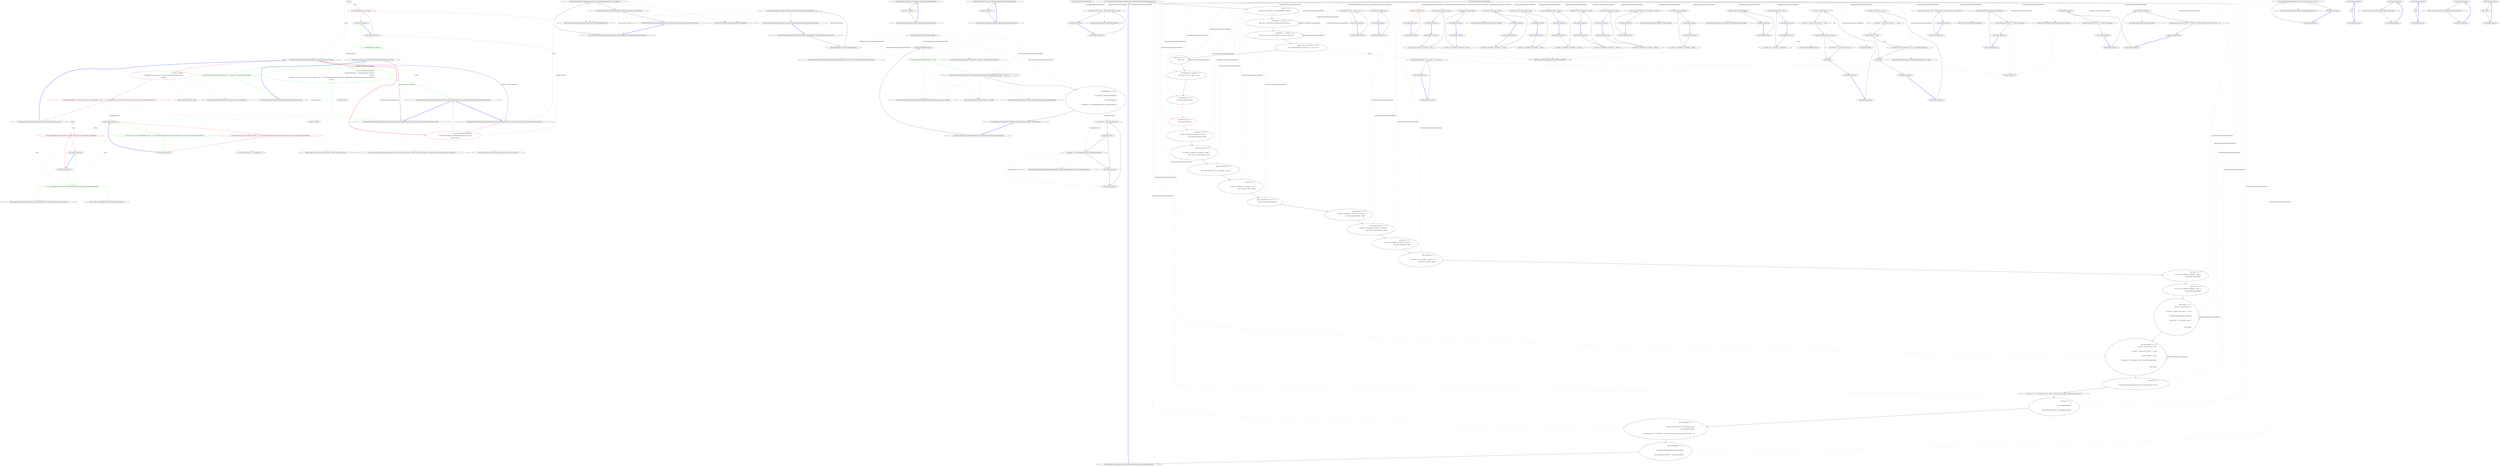 digraph  {
n25 [label=string, span=""];
n26 [label=string, span=""];
n0 [cluster="Nancy.ViewEngines.DefaultFileSystemReader.GetViewsWithSupportedExtensions(string, System.Collections.Generic.IEnumerable<string>)", label="Entry Nancy.ViewEngines.DefaultFileSystemReader.GetViewsWithSupportedExtensions(string, System.Collections.Generic.IEnumerable<string>)", span="18-18"];
n1 [cluster="Nancy.ViewEngines.DefaultFileSystemReader.GetViewsWithSupportedExtensions(string, System.Collections.Generic.IEnumerable<string>)", color=red, community=0, label="14: return supportedViewExtensions\r\n                .SelectMany(extension => GetFileInformation(path, extension))\r\n                .Distinct().ToList();", span="20-22"];
n7 [cluster="lambda expression", color=red, community=0, label="18: GetFileInformation(path, extension)", span="21-21"];
n2 [cluster="Nancy.ViewEngines.DefaultFileSystemReader.GetViewsWithSupportedExtensions(string, System.Collections.Generic.IEnumerable<string>)", label="Exit Nancy.ViewEngines.DefaultFileSystemReader.GetViewsWithSupportedExtensions(string, System.Collections.Generic.IEnumerable<string>)", span="18-18"];
n3 [cluster="System.Collections.Generic.IEnumerable<TSource>.SelectMany<TSource, TResult>(System.Func<TSource, System.Collections.Generic.IEnumerable<TResult>>)", label="Entry System.Collections.Generic.IEnumerable<TSource>.SelectMany<TSource, TResult>(System.Func<TSource, System.Collections.Generic.IEnumerable<TResult>>)", span="0-0"];
n4 [cluster="System.Collections.Generic.IEnumerable<TSource>.Distinct<TSource>()", label="Entry System.Collections.Generic.IEnumerable<TSource>.Distinct<TSource>()", span="0-0"];
n5 [cluster="System.Collections.Generic.IEnumerable<TSource>.ToList<TSource>()", label="Entry System.Collections.Generic.IEnumerable<TSource>.ToList<TSource>()", span="0-0"];
n6 [cluster="lambda expression", label="Entry lambda expression", span="21-21"];
n8 [cluster="lambda expression", label="Exit lambda expression", span="21-21"];
n9 [cluster="Nancy.ViewEngines.DefaultFileSystemReader.GetFileInformation(string, string)", label="Entry Nancy.ViewEngines.DefaultFileSystemReader.GetFileInformation(string, string)", span="25-25"];
n10 [cluster="Nancy.ViewEngines.DefaultFileSystemReader.GetFileInformation(string, string)", color=red, community=0, label="21: var files = Directory\r\n                .GetFiles(path, string.Concat(''*.'', extension), SearchOption.AllDirectories)\r\n                .Distinct()", span="27-29"];
n11 [cluster="Nancy.ViewEngines.DefaultFileSystemReader.GetFileInformation(string, string)", color=red, community=0, label="9: return files.Select(file => new Tuple<string, Func<StreamReader>>(file, () => new StreamReader(new FileStream(file, FileMode.Open, FileAccess.Read, FileShare.ReadWrite))));", span="31-31"];
n13 [cluster="string.Concat(string, string)", label="Entry string.Concat(string, string)", span="0-0"];
n14 [cluster="System.IO.Directory.GetFiles(string, string, System.IO.SearchOption)", label="Entry System.IO.Directory.GetFiles(string, string, System.IO.SearchOption)", span="0-0"];
n12 [cluster="Nancy.ViewEngines.DefaultFileSystemReader.GetFileInformation(string, string)", label="Exit Nancy.ViewEngines.DefaultFileSystemReader.GetFileInformation(string, string)", span="25-25"];
n15 [cluster="Unk.Select", label="Entry Unk.Select", span=""];
n16 [cluster="lambda expression", label="Entry lambda expression", span="31-31"];
n17 [cluster="lambda expression", color=red, community=0, label="1: new Tuple<string, Func<StreamReader>>(file, () => new StreamReader(new FileStream(file, FileMode.Open, FileAccess.Read, FileShare.ReadWrite)))", span="31-31"];
n21 [cluster="lambda expression", color=red, community=0, label="13: new StreamReader(new FileStream(file, FileMode.Open, FileAccess.Read, FileShare.ReadWrite))", span="31-31"];
n18 [cluster="lambda expression", label="Exit lambda expression", span="31-31"];
n19 [cluster="System.Tuple<T1, T2>.Tuple(T1, T2)", label="Entry System.Tuple<T1, T2>.Tuple(T1, T2)", span="0-0"];
n20 [cluster="lambda expression", label="Entry lambda expression", span="31-31"];
n22 [cluster="lambda expression", label="Exit lambda expression", span="31-31"];
n23 [cluster="System.IO.StreamReader.StreamReader(System.IO.Stream)", label="Entry System.IO.StreamReader.StreamReader(System.IO.Stream)", span="0-0"];
n24 [cluster="System.IO.FileStream.FileStream(string, System.IO.FileMode, System.IO.FileAccess, System.IO.FileShare)", label="Entry System.IO.FileStream.FileStream(string, System.IO.FileMode, System.IO.FileAccess, System.IO.FileShare)", span="0-0"];
d1 [cluster="Nancy.ViewEngines.DefaultFileSystemReader.GetViewsWithSupportedExtensions(string, System.Collections.Generic.IEnumerable<string>)", color=green, community=0, label="11: return supportedViewExtensions\r\n                .SelectMany(extension => GetFilenames(path, extension))\r\n                .Distinct()\r\n                .Select(file => new Tuple<string, Func<StreamReader>>(file, () => new StreamReader(new FileStream(file, FileMode.Open, FileAccess.Read, FileShare.ReadWrite))))\r\n                .ToList();", span="20-24"];
d0 [cluster="Nancy.ViewEngines.DefaultFileSystemReader.GetViewsWithSupportedExtensions(string, System.Collections.Generic.IEnumerable<string>)", label="Entry Nancy.ViewEngines.DefaultFileSystemReader.GetViewsWithSupportedExtensions(string, System.Collections.Generic.IEnumerable<string>)", span="18-18"];
d10 [cluster="Nancy.ViewEngines.DefaultFileSystemReader.GetFilenames(string, string)", label="Entry Nancy.ViewEngines.DefaultFileSystemReader.GetFilenames(string, string)", span="27-27"];
d6 [cluster="Unk.ToList", label="Entry Unk.ToList", span=""];
d8 [cluster="lambda expression", color=green, community=0, label="15: GetFilenames(path, extension)", span="21-21"];
d12 [cluster="lambda expression", color=green, community=0, label="1: new Tuple<string, Func<StreamReader>>(file, () => new StreamReader(new FileStream(file, FileMode.Open, FileAccess.Read, FileShare.ReadWrite)))", span="23-23"];
d16 [cluster="lambda expression", color=green, community=0, label="13: new StreamReader(new FileStream(file, FileMode.Open, FileAccess.Read, FileShare.ReadWrite))", span="23-23"];
d20 [cluster="Nancy.ViewEngines.DefaultFileSystemReader.GetFilenames(string, string)", color=green, community=0, label="15: return Directory.GetFiles(path, string.Concat(''*.'', extension), SearchOption.AllDirectories);", span="29-29"];
d21 [cluster="Nancy.ViewEngines.DefaultFileSystemReader.GetFilenames(string, string)", label="Exit Nancy.ViewEngines.DefaultFileSystemReader.GetFilenames(string, string)", span="27-27"];
m0_4 [cluster="TinyIoC.TinyIoCContainer.Register<RegisterType, RegisterImplementation>()", file="DemoBootstrapper.cs", label="Entry TinyIoC.TinyIoCContainer.Register<RegisterType, RegisterImplementation>()", span="1018-1018"];
m0_0 [cluster="Nancy.Demo.Hosting.Aspnet.DemoBootstrapper.ConfigureApplicationContainer(TinyIoC.TinyIoCContainer)", file="DemoBootstrapper.cs", label="Entry Nancy.Demo.Hosting.Aspnet.DemoBootstrapper.ConfigureApplicationContainer(TinyIoC.TinyIoCContainer)", span="11-11"];
m0_1 [cluster="Nancy.Demo.Hosting.Aspnet.DemoBootstrapper.ConfigureApplicationContainer(TinyIoC.TinyIoCContainer)", file="DemoBootstrapper.cs", label="existingContainer.Register<IApplicationDependency, ApplicationDependencyClass>().AsSingleton()", span="15-15"];
m0_2 [cluster="Nancy.Demo.Hosting.Aspnet.DemoBootstrapper.ConfigureApplicationContainer(TinyIoC.TinyIoCContainer)", file="DemoBootstrapper.cs", label="existingContainer.Register<IRazorConfiguration, MyRazorConfiguration>().AsSingleton()", span="16-16"];
m0_3 [cluster="Nancy.Demo.Hosting.Aspnet.DemoBootstrapper.ConfigureApplicationContainer(TinyIoC.TinyIoCContainer)", file="DemoBootstrapper.cs", label="Exit Nancy.Demo.Hosting.Aspnet.DemoBootstrapper.ConfigureApplicationContainer(TinyIoC.TinyIoCContainer)", span="11-11"];
m0_19 [cluster="System.Collections.Generic.ICollection<T>.Add(T)", file="DemoBootstrapper.cs", label="Entry System.Collections.Generic.ICollection<T>.Add(T)", span="0-0"];
m0_5 [cluster="TinyIoC.TinyIoCContainer.RegisterOptions.AsSingleton()", file="DemoBootstrapper.cs", label="Entry TinyIoC.TinyIoCContainer.RegisterOptions.AsSingleton()", span="592-592"];
m0_17 [cluster="Nancy.Bootstrapper.NancyBootstrapperBase<TContainer>.InitialiseInternal(TContainer)", file="DemoBootstrapper.cs", label="Entry Nancy.Bootstrapper.NancyBootstrapperBase<TContainer>.InitialiseInternal(TContainer)", span="387-387"];
m0_11 [cluster="Nancy.Demo.Hosting.Aspnet.DemoBootstrapper.InitialiseInternal(TinyIoC.TinyIoCContainer)", file="DemoBootstrapper.cs", label="Entry Nancy.Demo.Hosting.Aspnet.DemoBootstrapper.InitialiseInternal(TinyIoC.TinyIoCContainer)", span="26-26"];
m0_12 [cluster="Nancy.Demo.Hosting.Aspnet.DemoBootstrapper.InitialiseInternal(TinyIoC.TinyIoCContainer)", file="DemoBootstrapper.cs", label="base.InitialiseInternal(container)", span="28-28"];
m0_13 [cluster="Nancy.Demo.Hosting.Aspnet.DemoBootstrapper.InitialiseInternal(TinyIoC.TinyIoCContainer)", color=green, community=0, file="DemoBootstrapper.cs", label="20: StaticConfiguration.DisableErrorTraces = false", span="30-30"];
m0_14 [cluster="Nancy.Demo.Hosting.Aspnet.DemoBootstrapper.InitialiseInternal(TinyIoC.TinyIoCContainer)", file="DemoBootstrapper.cs", label="this.Conventions.StaticContentsConventions.Add(StaticContentConventionBuilder.AddDirectory(''moo'', ''Content''))", span="32-32"];
m0_15 [cluster="Nancy.Demo.Hosting.Aspnet.DemoBootstrapper.InitialiseInternal(TinyIoC.TinyIoCContainer)", file="DemoBootstrapper.cs", label="this.AfterRequest += (ctx) =>\r\n            {\r\n                var username = ctx.Request.Query.pirate;\r\n\r\n                if (username.HasValue)\r\n                {\r\n                    ctx.Response = new HereBeAResponseYouScurvyDog(ctx.Response);\r\n                }\r\n            }", span="34-42"];
m0_16 [cluster="Nancy.Demo.Hosting.Aspnet.DemoBootstrapper.InitialiseInternal(TinyIoC.TinyIoCContainer)", file="DemoBootstrapper.cs", label="Exit Nancy.Demo.Hosting.Aspnet.DemoBootstrapper.InitialiseInternal(TinyIoC.TinyIoCContainer)", span="26-26"];
m0_10 [cluster="Nancy.Bootstrapper.NancyBootstrapperWithRequestContainerBase<TContainer>.ConfigureRequestContainer(TContainer)", file="DemoBootstrapper.cs", label="Entry Nancy.Bootstrapper.NancyBootstrapperWithRequestContainerBase<TContainer>.ConfigureRequestContainer(TContainer)", span="91-91"];
m0_18 [cluster="Nancy.Conventions.StaticContentConventionBuilder.AddDirectory(string, string, params string[])", file="DemoBootstrapper.cs", label="Entry Nancy.Conventions.StaticContentConventionBuilder.AddDirectory(string, string, params string[])", span="28-28"];
m0_26 [cluster="Nancy.Demo.Hosting.Aspnet.HereBeAResponseYouScurvyDog.HereBeAResponseYouScurvyDog(Nancy.Response)", file="DemoBootstrapper.cs", label="Entry Nancy.Demo.Hosting.Aspnet.HereBeAResponseYouScurvyDog.HereBeAResponseYouScurvyDog(Nancy.Response)", span="12-12"];
m0_20 [cluster="Nancy.Session.CookieBasedSessions.Enable(Nancy.Bootstrapper.IApplicationPipelines)", file="DemoBootstrapper.cs", label="Entry Nancy.Session.CookieBasedSessions.Enable(Nancy.Bootstrapper.IApplicationPipelines)", span="79-79"];
m0_27 [cluster="Nancy.Demo.Hosting.Aspnet.MyRazorConfiguration.GetAssemblyNames()", file="DemoBootstrapper.cs", label="Entry Nancy.Demo.Hosting.Aspnet.MyRazorConfiguration.GetAssemblyNames()", span="56-56"];
m0_28 [cluster="Nancy.Demo.Hosting.Aspnet.MyRazorConfiguration.GetAssemblyNames()", file="DemoBootstrapper.cs", label="return new string[] { };", span="58-58"];
m0_29 [cluster="Nancy.Demo.Hosting.Aspnet.MyRazorConfiguration.GetAssemblyNames()", file="DemoBootstrapper.cs", label="Exit Nancy.Demo.Hosting.Aspnet.MyRazorConfiguration.GetAssemblyNames()", span="56-56"];
m0_6 [cluster="Nancy.Demo.Hosting.Aspnet.DemoBootstrapper.ConfigureRequestContainer(TinyIoC.TinyIoCContainer)", file="DemoBootstrapper.cs", label="Entry Nancy.Demo.Hosting.Aspnet.DemoBootstrapper.ConfigureRequestContainer(TinyIoC.TinyIoCContainer)", span="19-19"];
m0_7 [cluster="Nancy.Demo.Hosting.Aspnet.DemoBootstrapper.ConfigureRequestContainer(TinyIoC.TinyIoCContainer)", file="DemoBootstrapper.cs", label="base.ConfigureRequestContainer(existingContainer)", span="21-21"];
m0_8 [cluster="Nancy.Demo.Hosting.Aspnet.DemoBootstrapper.ConfigureRequestContainer(TinyIoC.TinyIoCContainer)", file="DemoBootstrapper.cs", label="existingContainer.Register<IRequestDependency, RequestDependencyClass>().AsSingleton()", span="23-23"];
m0_9 [cluster="Nancy.Demo.Hosting.Aspnet.DemoBootstrapper.ConfigureRequestContainer(TinyIoC.TinyIoCContainer)", file="DemoBootstrapper.cs", label="Exit Nancy.Demo.Hosting.Aspnet.DemoBootstrapper.ConfigureRequestContainer(TinyIoC.TinyIoCContainer)", span="19-19"];
m0_21 [cluster="lambda expression", file="DemoBootstrapper.cs", label="Entry lambda expression", span="34-42"];
m0_22 [cluster="lambda expression", file="DemoBootstrapper.cs", label="var username = ctx.Request.Query.pirate", span="36-36"];
m0_24 [cluster="lambda expression", file="DemoBootstrapper.cs", label="ctx.Response = new HereBeAResponseYouScurvyDog(ctx.Response)", span="40-40"];
m0_23 [cluster="lambda expression", file="DemoBootstrapper.cs", label="username.HasValue", span="38-38"];
m0_25 [cluster="lambda expression", file="DemoBootstrapper.cs", label="Exit lambda expression", span="34-42"];
m0_30 [cluster="Nancy.Demo.Hosting.Aspnet.MyRazorConfiguration.GetDefaultNamespaces()", file="DemoBootstrapper.cs", label="Entry Nancy.Demo.Hosting.Aspnet.MyRazorConfiguration.GetDefaultNamespaces()", span="61-61"];
m0_31 [cluster="Nancy.Demo.Hosting.Aspnet.MyRazorConfiguration.GetDefaultNamespaces()", file="DemoBootstrapper.cs", label="return new string[] { };", span="63-63"];
m0_32 [cluster="Nancy.Demo.Hosting.Aspnet.MyRazorConfiguration.GetDefaultNamespaces()", file="DemoBootstrapper.cs", label="Exit Nancy.Demo.Hosting.Aspnet.MyRazorConfiguration.GetDefaultNamespaces()", span="61-61"];
m0_33 [file="DemoBootstrapper.cs", label="Nancy.Demo.Hosting.Aspnet.DemoBootstrapper", span=""];
m1_31 [cluster="Nancy.Routing.IRouteCacheProvider.GetCache()", file="MainModule.cs", label="Entry Nancy.Routing.IRouteCacheProvider.GetCache()", span="11-11"];
m1_64 [cluster="Nancy.Demo.Hosting.Aspnet.Models.RatPack.RatPack()", file="MainModule.cs", label="Entry Nancy.Demo.Hosting.Aspnet.Models.RatPack.RatPack()", span="2-2"];
m1_105 [cluster="Nancy.IResponseFormatter.AsXml<TModel>(TModel)", file="MainModule.cs", label="Entry Nancy.IResponseFormatter.AsXml<TModel>(TModel)", span="41-41"];
m1_79 [cluster="Nancy.Demo.Hosting.Aspnet.Models.SomeViewModel.SomeViewModel()", file="MainModule.cs", label="Entry Nancy.Demo.Hosting.Aspnet.Models.SomeViewModel.SomeViewModel()", span="2-2"];
m1_114 [cluster="string.IsNullOrEmpty(string)", file="MainModule.cs", label="Entry string.IsNullOrEmpty(string)", span="0-0"];
m1_47 [cluster="Unk.Format", file="MainModule.cs", label="Entry Unk.Format", span=""];
m1_126 [cluster="System.NotSupportedException.NotSupportedException(string)", file="MainModule.cs", label="Entry System.NotSupportedException.NotSupportedException(string)", span="0-0"];
m1_122 [cluster="Nancy.Demo.Hosting.Aspnet.Models.Payload.Payload(int, bool, string)", file="MainModule.cs", label="Entry Nancy.Demo.Hosting.Aspnet.Models.Payload.Payload(int, bool, string)", span="16-16"];
m1_144 [cluster="System.TimeSpan.FromSeconds(double)", file="MainModule.cs", label="Entry System.TimeSpan.FromSeconds(double)", span="0-0"];
m1_134 [cluster="Nancy.NancyModule.ValidateCsrfToken(System.TimeSpan?)", file="MainModule.cs", label="Entry Nancy.NancyModule.ValidateCsrfToken(System.TimeSpan?)", span="39-39"];
m1_0 [cluster="Nancy.Demo.Hosting.Aspnet.MainModule.MainModule(Nancy.Routing.IRouteCacheProvider)", file="MainModule.cs", label="Entry Nancy.Demo.Hosting.Aspnet.MainModule.MainModule(Nancy.Routing.IRouteCacheProvider)", span="9-9"];
m1_1 [cluster="Nancy.Demo.Hosting.Aspnet.MainModule.MainModule(Nancy.Routing.IRouteCacheProvider)", file="MainModule.cs", label="Get[''/''] = x =>{\r\n                return View[''routes.cshtml'', routeCacheProvider.GetCache()];\r\n            }", span="11-13"];
m1_2 [cluster="Nancy.Demo.Hosting.Aspnet.MainModule.MainModule(Nancy.Routing.IRouteCacheProvider)", file="MainModule.cs", label="Get[''/filtered'', r => true] = x => {\r\n                return ''This is a route with a filter that always returns true.'';\r\n            }", span="15-17"];
m1_3 [cluster="Nancy.Demo.Hosting.Aspnet.MainModule.MainModule(Nancy.Routing.IRouteCacheProvider)", file="MainModule.cs", label="Get[''/filtered'', r => false] = x => {\r\n                return ''This is also a route, but filtered out so should never be hit.'';\r\n            }", span="19-21"];
m1_4 [cluster="Nancy.Demo.Hosting.Aspnet.MainModule.MainModule(Nancy.Routing.IRouteCacheProvider)", file="MainModule.cs", label="Get[@''/(?<foo>\d{2,4})/{bar}''] = x => {\r\n                return string.Format(''foo: {0}<br/>bar: {1}'', x.foo, x.bar);\r\n            }", span="23-25"];
m1_5 [cluster="Nancy.Demo.Hosting.Aspnet.MainModule.MainModule(Nancy.Routing.IRouteCacheProvider)", file="MainModule.cs", label="Get[''/test''] = x => {\r\n                return ''Test'';\r\n            }", span="27-29"];
m1_6 [cluster="Nancy.Demo.Hosting.Aspnet.MainModule.MainModule(Nancy.Routing.IRouteCacheProvider)", file="MainModule.cs", label="Get[''/dotliquid''] = parameters => {\r\n                return View[''dot'', new { name = ''dot'' }];\r\n            }", span="31-33"];
m1_7 [cluster="Nancy.Demo.Hosting.Aspnet.MainModule.MainModule(Nancy.Routing.IRouteCacheProvider)", file="MainModule.cs", label="Get[''/javascript''] = x => {\r\n                return View[''javascript.html''];\r\n            }", span="35-37"];
m1_8 [cluster="Nancy.Demo.Hosting.Aspnet.MainModule.MainModule(Nancy.Routing.IRouteCacheProvider)", color=red, community=0, file="MainModule.cs", label="20: Get[''/static''] = x => {\r\n                return View[''static.htm''];\r\n            }", span="39-41"];
m1_9 [cluster="Nancy.Demo.Hosting.Aspnet.MainModule.MainModule(Nancy.Routing.IRouteCacheProvider)", file="MainModule.cs", label="Get[''/razor''] = x => {\r\n                var model = new RatPack { FirstName = ''Frank'' };\r\n                return View[''razor.cshtml'', model];\r\n            }", span="43-46"];
m1_10 [cluster="Nancy.Demo.Hosting.Aspnet.MainModule.MainModule(Nancy.Routing.IRouteCacheProvider)", file="MainModule.cs", label="Get[''/razor-simple''] = x =>\r\n            {\r\n                var model = new RatPack { FirstName = ''Frank'' };\r\n                return View[''razor-simple.cshtml'', model];\r\n            }", span="48-52"];
m1_11 [cluster="Nancy.Demo.Hosting.Aspnet.MainModule.MainModule(Nancy.Routing.IRouteCacheProvider)", file="MainModule.cs", label="Get[''/razor-dynamic''] = x =>\r\n            {\r\n                return View[''razor.cshtml'', new { FirstName = ''Frank'' }];\r\n            }", span="54-57"];
m1_12 [cluster="Nancy.Demo.Hosting.Aspnet.MainModule.MainModule(Nancy.Routing.IRouteCacheProvider)", file="MainModule.cs", label="Get[''/ssve''] = x =>\r\n            {\r\n                var model = new RatPack { FirstName = ''You'' };\r\n                return View[''ssve.sshtml'', model];\r\n            }", span="59-63"];
m1_13 [cluster="Nancy.Demo.Hosting.Aspnet.MainModule.MainModule(Nancy.Routing.IRouteCacheProvider)", file="MainModule.cs", label="Get[''/viewmodelconvention''] = x => {\r\n                return View[new SomeViewModel()];\r\n            }", span="65-67"];
m1_14 [cluster="Nancy.Demo.Hosting.Aspnet.MainModule.MainModule(Nancy.Routing.IRouteCacheProvider)", file="MainModule.cs", label="Get[''/ndjango''] = x => {\r\n                var model = new RatPack { FirstName = ''Michael'' };\r\n                return View[''ndjango.django'', model];\r\n            }", span="69-72"];
m1_15 [cluster="Nancy.Demo.Hosting.Aspnet.MainModule.MainModule(Nancy.Routing.IRouteCacheProvider)", file="MainModule.cs", label="Get[''/ndjango-extends''] = x => {\r\n                var model = new RatPack { FirstName = ''Michael'' };\r\n                return View[''with-master.django'', model];\r\n            }", span="74-77"];
m1_16 [cluster="Nancy.Demo.Hosting.Aspnet.MainModule.MainModule(Nancy.Routing.IRouteCacheProvider)", file="MainModule.cs", label="Get[''/spark''] = x => {\r\n                var model = new RatPack { FirstName = ''Bright'' };\r\n                return View[''spark.spark'', model];\r\n            }", span="79-82"];
m1_17 [cluster="Nancy.Demo.Hosting.Aspnet.MainModule.MainModule(Nancy.Routing.IRouteCacheProvider)", file="MainModule.cs", label="Get[''/spark-anon''] = x =>\r\n            {\r\n                var model = new { FirstName = ''Anonymous'' };\r\n                return View[''anon.spark'', model];\r\n            }", span="84-88"];
m1_18 [cluster="Nancy.Demo.Hosting.Aspnet.MainModule.MainModule(Nancy.Routing.IRouteCacheProvider)", file="MainModule.cs", label="Get[''/json''] = x => {\r\n                var model = new RatPack { FirstName = ''Andy'' };\r\n                return Response.AsJson(model);\r\n            }", span="90-93"];
m1_19 [cluster="Nancy.Demo.Hosting.Aspnet.MainModule.MainModule(Nancy.Routing.IRouteCacheProvider)", file="MainModule.cs", label="Get[''/xml''] = x => {\r\n                var model = new RatPack { FirstName = ''Andy'' };\r\n                return Response.AsXml(model);\r\n            }", span="95-98"];
m1_20 [cluster="Nancy.Demo.Hosting.Aspnet.MainModule.MainModule(Nancy.Routing.IRouteCacheProvider)", file="MainModule.cs", label="Get[''/session''] = x => {\r\n                var value = Session[''moo''] ?? '''';\r\n\r\n                var output = ''Current session value is: '' + value;\r\n\r\n                if (String.IsNullOrEmpty(value.ToString()))\r\n                {\r\n                    Session[''moo''] = ''I've created a session!'';\r\n                }\r\n\r\n                return output;\r\n            }", span="100-111"];
m1_21 [cluster="Nancy.Demo.Hosting.Aspnet.MainModule.MainModule(Nancy.Routing.IRouteCacheProvider)", file="MainModule.cs", label="Get[''/sessionObject''] = x => {\r\n                var value = Session[''baa''] ?? ''null'';\r\n\r\n                var output = ''Current session value is: '' + value;\r\n\r\n                if (value.ToString() == ''null'')\r\n                {\r\n                    Session[''baa''] = new Payload(27, true, ''some random string value'');\r\n                }\r\n\r\n                return output;\r\n            }", span="113-124"];
m1_22 [cluster="Nancy.Demo.Hosting.Aspnet.MainModule.MainModule(Nancy.Routing.IRouteCacheProvider)", file="MainModule.cs", label="Get[''/error''] = x =>\r\n                {\r\n                    throw new NotSupportedException(''This is an exception thrown in a route.'');\r\n                }", span="126-129"];
m1_23 [cluster="Nancy.Demo.Hosting.Aspnet.MainModule.MainModule(Nancy.Routing.IRouteCacheProvider)", file="MainModule.cs", label="Get[''/csrf''] = x => this.View[''csrf'', new { Blurb = ''CSRF without an expiry using the 'session' token'' }]", span="131-131"];
m1_24 [cluster="Nancy.Demo.Hosting.Aspnet.MainModule.MainModule(Nancy.Routing.IRouteCacheProvider)", file="MainModule.cs", label="Post[''/csrf''] = x =>\r\n            {\r\n                this.ValidateCsrfToken();\r\n\r\n                return string.Format(''Hello {0}!'', Request.Form.Name);\r\n            }", span="133-138"];
m1_25 [cluster="Nancy.Demo.Hosting.Aspnet.MainModule.MainModule(Nancy.Routing.IRouteCacheProvider)", file="MainModule.cs", label="Get[''/csrfWithExpiry''] = x =>\r\n                {\r\n                    // Create a new one because we have an expiry to check\r\n                    this.CreateNewCsrfToken();\r\n\r\n                    return this.View[''csrf'', new { Blurb = ''You have 20 seconds to submit the page.. TICK TOCK :-)'' }];\r\n                }", span="140-146"];
m1_26 [cluster="Nancy.Demo.Hosting.Aspnet.MainModule.MainModule(Nancy.Routing.IRouteCacheProvider)", file="MainModule.cs", label="Post[''/csrfWithExpiry''] = x =>\r\n                {\r\n                    this.ValidateCsrfToken(TimeSpan.FromSeconds(20));\r\n\r\n                    return string.Format(''Hello {0}!'', Request.Form.Name);\r\n                }", span="148-153"];
m1_27 [cluster="Nancy.Demo.Hosting.Aspnet.MainModule.MainModule(Nancy.Routing.IRouteCacheProvider)", file="MainModule.cs", label="Exit Nancy.Demo.Hosting.Aspnet.MainModule.MainModule(Nancy.Routing.IRouteCacheProvider)", span="9-9"];
m1_140 [cluster="lambda expression", file="MainModule.cs", label="Entry lambda expression", span="148-153"];
m1_29 [cluster="lambda expression", file="MainModule.cs", label="return View[''routes.cshtml'', routeCacheProvider.GetCache()];", span="12-12"];
m1_45 [cluster="lambda expression", file="MainModule.cs", label="return string.Format(''foo: {0}<br/>bar: {1}'', x.foo, x.bar);", span="24-24"];
m1_28 [cluster="lambda expression", file="MainModule.cs", label="Entry lambda expression", span="11-13"];
m1_30 [cluster="lambda expression", file="MainModule.cs", label="Exit lambda expression", span="11-13"];
m1_32 [cluster="lambda expression", file="MainModule.cs", label="Entry lambda expression", span="15-15"];
m1_33 [cluster="lambda expression", file="MainModule.cs", label=true, span="15-15"];
m1_34 [cluster="lambda expression", file="MainModule.cs", label="Exit lambda expression", span="15-15"];
m1_35 [cluster="lambda expression", file="MainModule.cs", label="Entry lambda expression", span="15-17"];
m1_36 [cluster="lambda expression", file="MainModule.cs", label="return ''This is a route with a filter that always returns true.'';", span="16-16"];
m1_37 [cluster="lambda expression", file="MainModule.cs", label="Exit lambda expression", span="15-17"];
m1_38 [cluster="lambda expression", file="MainModule.cs", label="Entry lambda expression", span="19-19"];
m1_39 [cluster="lambda expression", file="MainModule.cs", label=false, span="19-19"];
m1_40 [cluster="lambda expression", file="MainModule.cs", label="Exit lambda expression", span="19-19"];
m1_41 [cluster="lambda expression", file="MainModule.cs", label="Entry lambda expression", span="19-21"];
m1_42 [cluster="lambda expression", file="MainModule.cs", label="return ''This is also a route, but filtered out so should never be hit.'';", span="20-20"];
m1_43 [cluster="lambda expression", file="MainModule.cs", label="Exit lambda expression", span="19-21"];
m1_44 [cluster="lambda expression", file="MainModule.cs", label="Entry lambda expression", span="23-25"];
m1_46 [cluster="lambda expression", file="MainModule.cs", label="Exit lambda expression", span="23-25"];
m1_48 [cluster="lambda expression", file="MainModule.cs", label="Entry lambda expression", span="27-29"];
m1_49 [cluster="lambda expression", file="MainModule.cs", label="return ''Test'';", span="28-28"];
m1_50 [cluster="lambda expression", file="MainModule.cs", label="Exit lambda expression", span="27-29"];
m1_51 [cluster="lambda expression", file="MainModule.cs", label="Entry lambda expression", span="31-33"];
m1_52 [cluster="lambda expression", file="MainModule.cs", label="return View[''dot'', new { name = ''dot'' }];", span="32-32"];
m1_53 [cluster="lambda expression", file="MainModule.cs", label="Exit lambda expression", span="31-33"];
m1_54 [cluster="lambda expression", file="MainModule.cs", label="Entry lambda expression", span="35-37"];
m1_55 [cluster="lambda expression", file="MainModule.cs", label="return View[''javascript.html''];", span="36-36"];
m1_56 [cluster="lambda expression", file="MainModule.cs", label="Exit lambda expression", span="35-37"];
m1_57 [cluster="lambda expression", file="MainModule.cs", label="Entry lambda expression", span="39-41"];
m1_58 [cluster="lambda expression", color=red, community=0, file="MainModule.cs", label="8: return View[''static.htm''];", span="40-40"];
m1_59 [cluster="lambda expression", file="MainModule.cs", label="Exit lambda expression", span="39-41"];
m1_60 [cluster="lambda expression", file="MainModule.cs", label="Entry lambda expression", span="43-46"];
m1_61 [cluster="lambda expression", file="MainModule.cs", label="var model = new RatPack { FirstName = ''Frank'' }", span="44-44"];
m1_62 [cluster="lambda expression", file="MainModule.cs", label="return View[''razor.cshtml'', model];", span="45-45"];
m1_63 [cluster="lambda expression", file="MainModule.cs", label="Exit lambda expression", span="43-46"];
m1_65 [cluster="lambda expression", file="MainModule.cs", label="Entry lambda expression", span="48-52"];
m1_66 [cluster="lambda expression", file="MainModule.cs", label="var model = new RatPack { FirstName = ''Frank'' }", span="50-50"];
m1_67 [cluster="lambda expression", file="MainModule.cs", label="return View[''razor-simple.cshtml'', model];", span="51-51"];
m1_68 [cluster="lambda expression", file="MainModule.cs", label="Exit lambda expression", span="48-52"];
m1_69 [cluster="lambda expression", file="MainModule.cs", label="Entry lambda expression", span="54-57"];
m1_70 [cluster="lambda expression", file="MainModule.cs", label="return View[''razor.cshtml'', new { FirstName = ''Frank'' }];", span="56-56"];
m1_71 [cluster="lambda expression", file="MainModule.cs", label="Exit lambda expression", span="54-57"];
m1_72 [cluster="lambda expression", file="MainModule.cs", label="Entry lambda expression", span="59-63"];
m1_73 [cluster="lambda expression", file="MainModule.cs", label="var model = new RatPack { FirstName = ''You'' }", span="61-61"];
m1_74 [cluster="lambda expression", file="MainModule.cs", label="return View[''ssve.sshtml'', model];", span="62-62"];
m1_75 [cluster="lambda expression", file="MainModule.cs", label="Exit lambda expression", span="59-63"];
m1_76 [cluster="lambda expression", file="MainModule.cs", label="Entry lambda expression", span="65-67"];
m1_77 [cluster="lambda expression", file="MainModule.cs", label="return View[new SomeViewModel()];", span="66-66"];
m1_78 [cluster="lambda expression", file="MainModule.cs", label="Exit lambda expression", span="65-67"];
m1_80 [cluster="lambda expression", file="MainModule.cs", label="Entry lambda expression", span="69-72"];
m1_81 [cluster="lambda expression", file="MainModule.cs", label="var model = new RatPack { FirstName = ''Michael'' }", span="70-70"];
m1_82 [cluster="lambda expression", file="MainModule.cs", label="return View[''ndjango.django'', model];", span="71-71"];
m1_83 [cluster="lambda expression", file="MainModule.cs", label="Exit lambda expression", span="69-72"];
m1_84 [cluster="lambda expression", file="MainModule.cs", label="Entry lambda expression", span="74-77"];
m1_85 [cluster="lambda expression", file="MainModule.cs", label="var model = new RatPack { FirstName = ''Michael'' }", span="75-75"];
m1_86 [cluster="lambda expression", file="MainModule.cs", label="return View[''with-master.django'', model];", span="76-76"];
m1_87 [cluster="lambda expression", file="MainModule.cs", label="Exit lambda expression", span="74-77"];
m1_88 [cluster="lambda expression", file="MainModule.cs", label="Entry lambda expression", span="79-82"];
m1_89 [cluster="lambda expression", file="MainModule.cs", label="var model = new RatPack { FirstName = ''Bright'' }", span="80-80"];
m1_90 [cluster="lambda expression", file="MainModule.cs", label="return View[''spark.spark'', model];", span="81-81"];
m1_91 [cluster="lambda expression", file="MainModule.cs", label="Exit lambda expression", span="79-82"];
m1_92 [cluster="lambda expression", file="MainModule.cs", label="Entry lambda expression", span="84-88"];
m1_93 [cluster="lambda expression", file="MainModule.cs", label="var model = new { FirstName = ''Anonymous'' }", span="86-86"];
m1_94 [cluster="lambda expression", file="MainModule.cs", label="return View[''anon.spark'', model];", span="87-87"];
m1_95 [cluster="lambda expression", file="MainModule.cs", label="Exit lambda expression", span="84-88"];
m1_96 [cluster="lambda expression", file="MainModule.cs", label="Entry lambda expression", span="90-93"];
m1_97 [cluster="lambda expression", file="MainModule.cs", label="var model = new RatPack { FirstName = ''Andy'' }", span="91-91"];
m1_98 [cluster="lambda expression", file="MainModule.cs", label="return Response.AsJson(model);", span="92-92"];
m1_99 [cluster="lambda expression", file="MainModule.cs", label="Exit lambda expression", span="90-93"];
m1_101 [cluster="lambda expression", file="MainModule.cs", label="Entry lambda expression", span="95-98"];
m1_102 [cluster="lambda expression", file="MainModule.cs", label="var model = new RatPack { FirstName = ''Andy'' }", span="96-96"];
m1_103 [cluster="lambda expression", file="MainModule.cs", label="return Response.AsXml(model);", span="97-97"];
m1_104 [cluster="lambda expression", file="MainModule.cs", label="Exit lambda expression", span="95-98"];
m1_106 [cluster="lambda expression", file="MainModule.cs", label="Entry lambda expression", span="100-111"];
m1_107 [cluster="lambda expression", file="MainModule.cs", label="var value = Session[''moo''] ?? ''''", span="101-101"];
m1_108 [cluster="lambda expression", file="MainModule.cs", label="var output = ''Current session value is: '' + value", span="103-103"];
m1_109 [cluster="lambda expression", file="MainModule.cs", label="String.IsNullOrEmpty(value.ToString())", span="105-105"];
m1_111 [cluster="lambda expression", file="MainModule.cs", label="return output;", span="110-110"];
m1_110 [cluster="lambda expression", file="MainModule.cs", label="Session[''moo''] = ''I've created a session!''", span="107-107"];
m1_112 [cluster="lambda expression", file="MainModule.cs", label="Exit lambda expression", span="100-111"];
m1_115 [cluster="lambda expression", file="MainModule.cs", label="Entry lambda expression", span="113-124"];
m1_116 [cluster="lambda expression", file="MainModule.cs", label="var value = Session[''baa''] ?? ''null''", span="114-114"];
m1_117 [cluster="lambda expression", file="MainModule.cs", label="var output = ''Current session value is: '' + value", span="116-116"];
m1_118 [cluster="lambda expression", file="MainModule.cs", label="value.ToString() == ''null''", span="118-118"];
m1_120 [cluster="lambda expression", file="MainModule.cs", label="return output;", span="123-123"];
m1_119 [cluster="lambda expression", file="MainModule.cs", label="Session[''baa''] = new Payload(27, true, ''some random string value'')", span="120-120"];
m1_121 [cluster="lambda expression", file="MainModule.cs", label="Exit lambda expression", span="113-124"];
m1_123 [cluster="lambda expression", file="MainModule.cs", label="Entry lambda expression", span="126-129"];
m1_124 [cluster="lambda expression", file="MainModule.cs", label="throw new NotSupportedException(''This is an exception thrown in a route.'');", span="128-128"];
m1_125 [cluster="lambda expression", file="MainModule.cs", label="Exit lambda expression", span="126-129"];
m1_127 [cluster="lambda expression", file="MainModule.cs", label="Entry lambda expression", span="131-131"];
m1_128 [cluster="lambda expression", file="MainModule.cs", label="this.View[''csrf'', new { Blurb = ''CSRF without an expiry using the 'session' token'' }]", span="131-131"];
m1_129 [cluster="lambda expression", file="MainModule.cs", label="Exit lambda expression", span="131-131"];
m1_130 [cluster="lambda expression", file="MainModule.cs", label="Entry lambda expression", span="133-138"];
m1_131 [cluster="lambda expression", file="MainModule.cs", label="this.ValidateCsrfToken()", span="135-135"];
m1_132 [cluster="lambda expression", file="MainModule.cs", label="return string.Format(''Hello {0}!'', Request.Form.Name);", span="137-137"];
m1_133 [cluster="lambda expression", file="MainModule.cs", label="Exit lambda expression", span="133-138"];
m1_135 [cluster="lambda expression", file="MainModule.cs", label="Entry lambda expression", span="140-146"];
m1_136 [cluster="lambda expression", file="MainModule.cs", label="this.CreateNewCsrfToken()", span="143-143"];
m1_137 [cluster="lambda expression", file="MainModule.cs", label="return this.View[''csrf'', new { Blurb = ''You have 20 seconds to submit the page.. TICK TOCK :-)'' }];", span="145-145"];
m1_138 [cluster="lambda expression", file="MainModule.cs", label="Exit lambda expression", span="140-146"];
m1_141 [cluster="lambda expression", file="MainModule.cs", label="this.ValidateCsrfToken(TimeSpan.FromSeconds(20))", span="150-150"];
m1_142 [cluster="lambda expression", file="MainModule.cs", label="return string.Format(''Hello {0}!'', Request.Form.Name);", span="152-152"];
m1_143 [cluster="lambda expression", file="MainModule.cs", label="Exit lambda expression", span="148-153"];
m1_139 [cluster="Nancy.NancyModule.CreateNewCsrfToken()", file="MainModule.cs", label="Entry Nancy.NancyModule.CreateNewCsrfToken()", span="18-18"];
m1_113 [cluster="object.ToString()", file="MainModule.cs", label="Entry object.ToString()", span="0-0"];
m1_100 [cluster="Nancy.IResponseFormatter.AsJson<TModel>(TModel)", file="MainModule.cs", label="Entry Nancy.IResponseFormatter.AsJson<TModel>(TModel)", span="31-31"];
m1_145 [file="MainModule.cs", label="Nancy.Demo.Hosting.Aspnet.MainModule", span=""];
m1_146 [file="MainModule.cs", label="Nancy.Routing.IRouteCacheProvider", span=""];
n25 -> n7  [color=red, key=1, label=string, style=dashed];
n25 -> d8  [color=green, key=1, label=string, style=dashed];
n26 -> n21  [color=red, key=1, label=string, style=dashed];
n26 -> d16  [color=green, key=1, label=string, style=dashed];
n0 -> n1  [color=red, key=0, style=solid];
n0 -> n7  [color=red, key=1, label=string, style=dashed];
n1 -> n2  [color=red, key=0, style=solid];
n1 -> n3  [color=red, key=2, style=dotted];
n1 -> n4  [color=red, key=2, style=dotted];
n1 -> n5  [color=red, key=2, style=dotted];
n1 -> n6  [color=red, key=1, label="lambda expression", style=dashed];
n7 -> n8  [color=red, key=0, style=solid];
n7 -> n9  [color=red, key=2, style=dotted];
n2 -> n0  [color=blue, key=0, style=bold];
n2 -> d0  [color=blue, key=0, style=bold];
n6 -> n7  [color=red, key=0, style=solid];
n6 -> d8  [color=green, key=0, style=solid];
n8 -> n6  [color=blue, key=0, style=bold];
n9 -> n10  [color=red, key=0, style=solid];
n9 -> n0  [color=darkorchid, key=3, label="Parameter variable string path", style=bold];
n9 -> n1  [color=red, key=3, label="Parameter variable string extension", style=bold];
n10 -> n11  [color=red, key=0, style=solid];
n10 -> n13  [color=red, key=2, style=dotted];
n10 -> n14  [color=red, key=2, style=dotted];
n10 -> n4  [color=red, key=2, style=dotted];
n11 -> n12  [color=red, key=0, style=solid];
n11 -> n15  [color=red, key=2, style=dotted];
n11 -> n16  [color=red, key=1, label="lambda expression", style=dashed];
n12 -> n9  [color=blue, key=0, style=bold];
n16 -> n17  [color=red, key=0, style=solid];
n16 -> n21  [color=red, key=1, label=string, style=dashed];
n16 -> d12  [color=green, key=0, style=solid];
n16 -> d16  [color=green, key=1, label=string, style=dashed];
n17 -> n18  [color=red, key=0, style=solid];
n17 -> n19  [color=red, key=2, style=dotted];
n21 -> n22  [color=red, key=0, style=solid];
n21 -> n23  [color=red, key=2, style=dotted];
n21 -> n24  [color=red, key=2, style=dotted];
n18 -> n16  [color=blue, key=0, style=bold];
n20 -> n21  [color=red, key=0, style=solid];
n20 -> d16  [color=green, key=0, style=solid];
n22 -> n20  [color=blue, key=0, style=bold];
d1 -> n2  [color=green, key=0, style=solid];
d1 -> n3  [color=green, key=2, style=dotted];
d1 -> n4  [color=green, key=2, style=dotted];
d1 -> n15  [color=green, key=2, style=dotted];
d1 -> d6  [color=green, key=2, style=dotted];
d1 -> n6  [color=green, key=1, label="lambda expression", style=dashed];
d1 -> n16  [color=green, key=1, label="lambda expression", style=dashed];
d0 -> d1  [color=green, key=0, style=solid];
d0 -> d8  [color=green, key=1, label=string, style=dashed];
d10 -> d1  [color=green, key=3, label="Parameter variable string extension", style=bold];
d10 -> d20  [color=green, key=0, style=solid];
d10 -> d0  [color=darkorchid, key=3, label="Parameter variable string path", style=bold];
d8 -> n8  [color=green, key=0, style=solid];
d8 -> d10  [color=green, key=2, style=dotted];
d12 -> n18  [color=green, key=0, style=solid];
d12 -> n19  [color=green, key=2, style=dotted];
d16 -> n22  [color=green, key=0, style=solid];
d16 -> n23  [color=green, key=2, style=dotted];
d16 -> n24  [color=green, key=2, style=dotted];
d20 -> d21  [color=green, key=0, style=solid];
d20 -> n13  [color=green, key=2, style=dotted];
d20 -> n14  [color=green, key=2, style=dotted];
d21 -> d10  [color=blue, key=0, style=bold];
m0_0 -> m0_1  [key=0, style=solid];
m0_0 -> m0_2  [color=darkseagreen4, key=1, label="TinyIoC.TinyIoCContainer", style=dashed];
m0_1 -> m0_2  [key=0, style=solid];
m0_1 -> m0_4  [key=2, style=dotted];
m0_1 -> m0_5  [key=2, style=dotted];
m0_2 -> m0_3  [key=0, style=solid];
m0_2 -> m0_4  [key=2, style=dotted];
m0_2 -> m0_5  [key=2, style=dotted];
m0_3 -> m0_0  [color=blue, key=0, style=bold];
m0_11 -> m0_12  [key=0, style=solid];
m0_12 -> m0_13  [color=green, key=0, style=solid];
m0_12 -> m0_17  [key=2, style=dotted];
m0_13 -> m0_14  [color=green, key=0, style=solid];
m0_13 -> m0_18  [key=2, style=dotted];
m0_13 -> m0_19  [key=2, style=dotted];
m0_14 -> m0_15  [key=0, style=solid];
m0_14 -> m0_20  [key=2, style=dotted];
m0_14 -> m0_14  [key=0, style=solid];
m0_14 -> m0_18  [key=2, style=dotted];
m0_14 -> m0_19  [key=2, style=dotted];
m0_15 -> m0_16  [key=0, style=solid];
m0_15 -> m0_22  [color=darkseagreen4, key=1, label="Nancy.NancyContext", style=dashed];
m0_15 -> m0_24  [color=darkseagreen4, key=1, label="Nancy.NancyContext", style=dashed];
m0_16 -> m0_11  [color=blue, key=0, style=bold];
m0_27 -> m0_28  [key=0, style=solid];
m0_28 -> m0_29  [key=0, style=solid];
m0_29 -> m0_27  [color=blue, key=0, style=bold];
m0_6 -> m0_7  [key=0, style=solid];
m0_6 -> m0_8  [color=darkseagreen4, key=1, label="TinyIoC.TinyIoCContainer", style=dashed];
m0_7 -> m0_8  [key=0, style=solid];
m0_7 -> m0_10  [key=2, style=dotted];
m0_8 -> m0_9  [key=0, style=solid];
m0_8 -> m0_4  [key=2, style=dotted];
m0_8 -> m0_5  [key=2, style=dotted];
m0_9 -> m0_6  [color=blue, key=0, style=bold];
m0_21 -> m0_22  [key=0, style=solid];
m0_21 -> m0_24  [color=darkseagreen4, key=1, label="Nancy.NancyContext", style=dashed];
m0_22 -> m0_23  [key=0, style=solid];
m0_24 -> m0_25  [key=0, style=solid];
m0_24 -> m0_26  [key=2, style=dotted];
m0_23 -> m0_24  [key=0, style=solid];
m0_23 -> m0_25  [key=0, style=solid];
m0_25 -> m0_21  [color=blue, key=0, style=bold];
m0_30 -> m0_31  [key=0, style=solid];
m0_31 -> m0_32  [key=0, style=solid];
m0_32 -> m0_30  [color=blue, key=0, style=bold];
m0_33 -> m0_7  [color=darkseagreen4, key=1, label="Nancy.Demo.Hosting.Aspnet.DemoBootstrapper", style=dashed];
m0_33 -> m0_12  [color=darkseagreen4, key=1, label="Nancy.Demo.Hosting.Aspnet.DemoBootstrapper", style=dashed];
m0_33 -> m0_13  [color=darkseagreen4, key=1, label="Nancy.Demo.Hosting.Aspnet.DemoBootstrapper", style=dashed];
m0_33 -> m0_14  [color=darkseagreen4, key=1, label="Nancy.Demo.Hosting.Aspnet.DemoBootstrapper", style=dashed];
m0_33 -> m0_15  [color=darkseagreen4, key=1, label="Nancy.Demo.Hosting.Aspnet.DemoBootstrapper", style=dashed];
m1_0 -> m1_1  [key=0, style=solid];
m1_0 -> m1_29  [color=darkseagreen4, key=1, label="Nancy.Routing.IRouteCacheProvider", style=dashed];
m1_1 -> m1_2  [key=0, style=solid];
m1_2 -> m1_3  [key=0, style=solid];
m1_2 -> m1_2  [color=darkorchid, key=3, label="method methodReturn Nancy.Response ", style=bold];
m1_3 -> m1_4  [key=0, style=solid];
m1_3 -> m1_3  [color=darkorchid, key=3, label="method methodReturn Nancy.Response ", style=bold];
m1_4 -> m1_5  [key=0, style=solid];
m1_4 -> m1_45  [color=darkseagreen4, key=1, label=dynamic, style=dashed];
m1_5 -> m1_6  [key=0, style=solid];
m1_5 -> m1_5  [color=darkorchid, key=3, label="method methodReturn Nancy.Response ", style=bold];
m1_6 -> m1_7  [key=0, style=solid];
m1_7 -> m1_8  [color=red, key=0, style=solid];
m1_8 -> m1_9  [color=red, key=0, style=solid];
m1_9 -> m1_10  [key=0, style=solid];
m1_10 -> m1_11  [key=0, style=solid];
m1_11 -> m1_12  [key=0, style=solid];
m1_12 -> m1_13  [key=0, style=solid];
m1_13 -> m1_14  [key=0, style=solid];
m1_14 -> m1_15  [key=0, style=solid];
m1_15 -> m1_16  [key=0, style=solid];
m1_16 -> m1_17  [key=0, style=solid];
m1_17 -> m1_18  [key=0, style=solid];
m1_18 -> m1_19  [key=0, style=solid];
m1_19 -> m1_20  [key=0, style=solid];
m1_20 -> m1_21  [key=0, style=solid];
m1_20 -> m1_20  [color=darkorchid, key=3, label="method methodReturn Nancy.Response ", style=bold];
m1_21 -> m1_22  [key=0, style=solid];
m1_21 -> m1_21  [color=darkorchid, key=3, label="method methodReturn Nancy.Response ", style=bold];
m1_22 -> m1_23  [key=0, style=solid];
m1_23 -> m1_24  [key=0, style=solid];
m1_24 -> m1_25  [key=0, style=solid];
m1_25 -> m1_26  [key=0, style=solid];
m1_26 -> m1_27  [key=0, style=solid];
m1_27 -> m1_0  [color=blue, key=0, style=bold];
m1_140 -> m1_141  [key=0, style=solid];
m1_29 -> m1_30  [key=0, style=solid];
m1_29 -> m1_31  [key=2, style=dotted];
m1_45 -> m1_46  [key=0, style=solid];
m1_45 -> m1_47  [key=2, style=dotted];
m1_28 -> m1_29  [key=0, style=solid];
m1_30 -> m1_28  [color=blue, key=0, style=bold];
m1_32 -> m1_33  [key=0, style=solid];
m1_33 -> m1_34  [key=0, style=solid];
m1_34 -> m1_32  [color=blue, key=0, style=bold];
m1_35 -> m1_36  [key=0, style=solid];
m1_36 -> m1_37  [key=0, style=solid];
m1_37 -> m1_35  [color=blue, key=0, style=bold];
m1_38 -> m1_39  [key=0, style=solid];
m1_39 -> m1_40  [key=0, style=solid];
m1_40 -> m1_38  [color=blue, key=0, style=bold];
m1_41 -> m1_42  [key=0, style=solid];
m1_42 -> m1_43  [key=0, style=solid];
m1_43 -> m1_41  [color=blue, key=0, style=bold];
m1_44 -> m1_45  [key=0, style=solid];
m1_46 -> m1_44  [color=blue, key=0, style=bold];
m1_48 -> m1_49  [key=0, style=solid];
m1_49 -> m1_50  [key=0, style=solid];
m1_50 -> m1_48  [color=blue, key=0, style=bold];
m1_51 -> m1_52  [key=0, style=solid];
m1_52 -> m1_53  [key=0, style=solid];
m1_53 -> m1_51  [color=blue, key=0, style=bold];
m1_54 -> m1_55  [key=0, style=solid];
m1_55 -> m1_56  [key=0, style=solid];
m1_56 -> m1_54  [color=blue, key=0, style=bold];
m1_57 -> m1_58  [color=red, key=0, style=solid];
m1_58 -> m1_59  [color=red, key=0, style=solid];
m1_59 -> m1_57  [color=blue, key=0, style=bold];
m1_60 -> m1_61  [key=0, style=solid];
m1_61 -> m1_62  [key=0, style=solid];
m1_61 -> m1_64  [key=2, style=dotted];
m1_62 -> m1_63  [key=0, style=solid];
m1_63 -> m1_60  [color=blue, key=0, style=bold];
m1_65 -> m1_66  [key=0, style=solid];
m1_66 -> m1_67  [key=0, style=solid];
m1_66 -> m1_64  [key=2, style=dotted];
m1_67 -> m1_68  [key=0, style=solid];
m1_68 -> m1_65  [color=blue, key=0, style=bold];
m1_69 -> m1_70  [key=0, style=solid];
m1_70 -> m1_71  [key=0, style=solid];
m1_71 -> m1_69  [color=blue, key=0, style=bold];
m1_72 -> m1_73  [key=0, style=solid];
m1_73 -> m1_74  [key=0, style=solid];
m1_73 -> m1_64  [key=2, style=dotted];
m1_74 -> m1_75  [key=0, style=solid];
m1_75 -> m1_72  [color=blue, key=0, style=bold];
m1_76 -> m1_77  [key=0, style=solid];
m1_77 -> m1_78  [key=0, style=solid];
m1_77 -> m1_79  [key=2, style=dotted];
m1_78 -> m1_76  [color=blue, key=0, style=bold];
m1_80 -> m1_81  [key=0, style=solid];
m1_81 -> m1_82  [key=0, style=solid];
m1_81 -> m1_64  [key=2, style=dotted];
m1_82 -> m1_83  [key=0, style=solid];
m1_83 -> m1_80  [color=blue, key=0, style=bold];
m1_84 -> m1_85  [key=0, style=solid];
m1_85 -> m1_86  [key=0, style=solid];
m1_85 -> m1_64  [key=2, style=dotted];
m1_86 -> m1_87  [key=0, style=solid];
m1_87 -> m1_84  [color=blue, key=0, style=bold];
m1_88 -> m1_89  [key=0, style=solid];
m1_89 -> m1_90  [key=0, style=solid];
m1_89 -> m1_64  [key=2, style=dotted];
m1_90 -> m1_91  [key=0, style=solid];
m1_91 -> m1_88  [color=blue, key=0, style=bold];
m1_92 -> m1_93  [key=0, style=solid];
m1_93 -> m1_94  [key=0, style=solid];
m1_94 -> m1_95  [key=0, style=solid];
m1_95 -> m1_92  [color=blue, key=0, style=bold];
m1_96 -> m1_97  [key=0, style=solid];
m1_97 -> m1_98  [key=0, style=solid];
m1_97 -> m1_64  [key=2, style=dotted];
m1_98 -> m1_99  [key=0, style=solid];
m1_98 -> m1_100  [key=2, style=dotted];
m1_99 -> m1_96  [color=blue, key=0, style=bold];
m1_101 -> m1_102  [key=0, style=solid];
m1_102 -> m1_103  [key=0, style=solid];
m1_102 -> m1_64  [key=2, style=dotted];
m1_103 -> m1_104  [key=0, style=solid];
m1_103 -> m1_105  [key=2, style=dotted];
m1_104 -> m1_101  [color=blue, key=0, style=bold];
m1_106 -> m1_107  [key=0, style=solid];
m1_107 -> m1_108  [key=0, style=solid];
m1_107 -> m1_109  [color=darkseagreen4, key=1, label=value, style=dashed];
m1_108 -> m1_109  [key=0, style=solid];
m1_108 -> m1_111  [color=darkseagreen4, key=1, label=output, style=dashed];
m1_109 -> m1_110  [key=0, style=solid];
m1_109 -> m1_111  [key=0, style=solid];
m1_109 -> m1_113  [key=2, style=dotted];
m1_109 -> m1_114  [key=2, style=dotted];
m1_111 -> m1_112  [key=0, style=solid];
m1_110 -> m1_111  [key=0, style=solid];
m1_112 -> m1_106  [color=blue, key=0, style=bold];
m1_115 -> m1_116  [key=0, style=solid];
m1_116 -> m1_117  [key=0, style=solid];
m1_116 -> m1_118  [color=darkseagreen4, key=1, label=value, style=dashed];
m1_117 -> m1_118  [key=0, style=solid];
m1_117 -> m1_120  [color=darkseagreen4, key=1, label=output, style=dashed];
m1_118 -> m1_119  [key=0, style=solid];
m1_118 -> m1_120  [key=0, style=solid];
m1_118 -> m1_113  [key=2, style=dotted];
m1_120 -> m1_121  [key=0, style=solid];
m1_119 -> m1_120  [key=0, style=solid];
m1_119 -> m1_122  [key=2, style=dotted];
m1_121 -> m1_115  [color=blue, key=0, style=bold];
m1_123 -> m1_124  [key=0, style=solid];
m1_124 -> m1_125  [key=0, style=solid];
m1_124 -> m1_126  [key=2, style=dotted];
m1_125 -> m1_123  [color=blue, key=0, style=bold];
m1_127 -> m1_128  [key=0, style=solid];
m1_128 -> m1_129  [key=0, style=solid];
m1_129 -> m1_127  [color=blue, key=0, style=bold];
m1_130 -> m1_131  [key=0, style=solid];
m1_131 -> m1_132  [key=0, style=solid];
m1_131 -> m1_134  [key=2, style=dotted];
m1_132 -> m1_133  [key=0, style=solid];
m1_132 -> m1_47  [key=2, style=dotted];
m1_133 -> m1_130  [color=blue, key=0, style=bold];
m1_135 -> m1_136  [key=0, style=solid];
m1_136 -> m1_137  [key=0, style=solid];
m1_136 -> m1_139  [key=2, style=dotted];
m1_137 -> m1_138  [key=0, style=solid];
m1_138 -> m1_135  [color=blue, key=0, style=bold];
m1_141 -> m1_142  [key=0, style=solid];
m1_141 -> m1_144  [key=2, style=dotted];
m1_141 -> m1_134  [key=2, style=dotted];
m1_142 -> m1_143  [key=0, style=solid];
m1_142 -> m1_47  [key=2, style=dotted];
m1_143 -> m1_140  [color=blue, key=0, style=bold];
m1_145 -> m1_1  [color=darkseagreen4, key=1, label="Nancy.Demo.Hosting.Aspnet.MainModule", style=dashed];
m1_145 -> m1_29  [color=darkseagreen4, key=1, label="Nancy.Demo.Hosting.Aspnet.MainModule", style=dashed];
m1_145 -> m1_2  [color=darkseagreen4, key=1, label="Nancy.Demo.Hosting.Aspnet.MainModule", style=dashed];
m1_145 -> m1_3  [color=darkseagreen4, key=1, label="Nancy.Demo.Hosting.Aspnet.MainModule", style=dashed];
m1_145 -> m1_4  [color=darkseagreen4, key=1, label="Nancy.Demo.Hosting.Aspnet.MainModule", style=dashed];
m1_145 -> m1_5  [color=darkseagreen4, key=1, label="Nancy.Demo.Hosting.Aspnet.MainModule", style=dashed];
m1_145 -> m1_6  [color=darkseagreen4, key=1, label="Nancy.Demo.Hosting.Aspnet.MainModule", style=dashed];
m1_145 -> m1_52  [color=darkseagreen4, key=1, label="Nancy.Demo.Hosting.Aspnet.MainModule", style=dashed];
m1_145 -> m1_7  [color=darkseagreen4, key=1, label="Nancy.Demo.Hosting.Aspnet.MainModule", style=dashed];
m1_145 -> m1_55  [color=darkseagreen4, key=1, label="Nancy.Demo.Hosting.Aspnet.MainModule", style=dashed];
m1_145 -> m1_8  [color=red, key=1, label="Nancy.Demo.Hosting.Aspnet.MainModule", style=dashed];
m1_145 -> m1_58  [color=red, key=1, label="Nancy.Demo.Hosting.Aspnet.MainModule", style=dashed];
m1_145 -> m1_9  [color=darkseagreen4, key=1, label="Nancy.Demo.Hosting.Aspnet.MainModule", style=dashed];
m1_145 -> m1_62  [color=darkseagreen4, key=1, label="Nancy.Demo.Hosting.Aspnet.MainModule", style=dashed];
m1_145 -> m1_10  [color=darkseagreen4, key=1, label="Nancy.Demo.Hosting.Aspnet.MainModule", style=dashed];
m1_145 -> m1_67  [color=darkseagreen4, key=1, label="Nancy.Demo.Hosting.Aspnet.MainModule", style=dashed];
m1_145 -> m1_11  [color=darkseagreen4, key=1, label="Nancy.Demo.Hosting.Aspnet.MainModule", style=dashed];
m1_145 -> m1_70  [color=darkseagreen4, key=1, label="Nancy.Demo.Hosting.Aspnet.MainModule", style=dashed];
m1_145 -> m1_12  [color=darkseagreen4, key=1, label="Nancy.Demo.Hosting.Aspnet.MainModule", style=dashed];
m1_145 -> m1_74  [color=darkseagreen4, key=1, label="Nancy.Demo.Hosting.Aspnet.MainModule", style=dashed];
m1_145 -> m1_13  [color=darkseagreen4, key=1, label="Nancy.Demo.Hosting.Aspnet.MainModule", style=dashed];
m1_145 -> m1_77  [color=darkseagreen4, key=1, label="Nancy.Demo.Hosting.Aspnet.MainModule", style=dashed];
m1_145 -> m1_14  [color=darkseagreen4, key=1, label="Nancy.Demo.Hosting.Aspnet.MainModule", style=dashed];
m1_145 -> m1_82  [color=darkseagreen4, key=1, label="Nancy.Demo.Hosting.Aspnet.MainModule", style=dashed];
m1_145 -> m1_15  [color=darkseagreen4, key=1, label="Nancy.Demo.Hosting.Aspnet.MainModule", style=dashed];
m1_145 -> m1_86  [color=darkseagreen4, key=1, label="Nancy.Demo.Hosting.Aspnet.MainModule", style=dashed];
m1_145 -> m1_16  [color=darkseagreen4, key=1, label="Nancy.Demo.Hosting.Aspnet.MainModule", style=dashed];
m1_145 -> m1_90  [color=darkseagreen4, key=1, label="Nancy.Demo.Hosting.Aspnet.MainModule", style=dashed];
m1_145 -> m1_17  [color=darkseagreen4, key=1, label="Nancy.Demo.Hosting.Aspnet.MainModule", style=dashed];
m1_145 -> m1_94  [color=darkseagreen4, key=1, label="Nancy.Demo.Hosting.Aspnet.MainModule", style=dashed];
m1_145 -> m1_18  [color=darkseagreen4, key=1, label="Nancy.Demo.Hosting.Aspnet.MainModule", style=dashed];
m1_145 -> m1_98  [color=darkseagreen4, key=1, label="Nancy.Demo.Hosting.Aspnet.MainModule", style=dashed];
m1_145 -> m1_19  [color=darkseagreen4, key=1, label="Nancy.Demo.Hosting.Aspnet.MainModule", style=dashed];
m1_145 -> m1_103  [color=darkseagreen4, key=1, label="Nancy.Demo.Hosting.Aspnet.MainModule", style=dashed];
m1_145 -> m1_20  [color=darkseagreen4, key=1, label="Nancy.Demo.Hosting.Aspnet.MainModule", style=dashed];
m1_145 -> m1_107  [color=darkseagreen4, key=1, label="Nancy.Demo.Hosting.Aspnet.MainModule", style=dashed];
m1_145 -> m1_110  [color=darkseagreen4, key=1, label="Nancy.Demo.Hosting.Aspnet.MainModule", style=dashed];
m1_145 -> m1_21  [color=darkseagreen4, key=1, label="Nancy.Demo.Hosting.Aspnet.MainModule", style=dashed];
m1_145 -> m1_116  [color=darkseagreen4, key=1, label="Nancy.Demo.Hosting.Aspnet.MainModule", style=dashed];
m1_145 -> m1_119  [color=darkseagreen4, key=1, label="Nancy.Demo.Hosting.Aspnet.MainModule", style=dashed];
m1_145 -> m1_22  [color=darkseagreen4, key=1, label="Nancy.Demo.Hosting.Aspnet.MainModule", style=dashed];
m1_145 -> m1_23  [color=darkseagreen4, key=1, label="Nancy.Demo.Hosting.Aspnet.MainModule", style=dashed];
m1_145 -> m1_128  [color=darkseagreen4, key=1, label="Nancy.Demo.Hosting.Aspnet.MainModule", style=dashed];
m1_145 -> m1_24  [color=darkseagreen4, key=1, label="Nancy.Demo.Hosting.Aspnet.MainModule", style=dashed];
m1_145 -> m1_131  [color=darkseagreen4, key=1, label="Nancy.Demo.Hosting.Aspnet.MainModule", style=dashed];
m1_145 -> m1_132  [color=darkseagreen4, key=1, label="Nancy.Demo.Hosting.Aspnet.MainModule", style=dashed];
m1_145 -> m1_25  [color=darkseagreen4, key=1, label="Nancy.Demo.Hosting.Aspnet.MainModule", style=dashed];
m1_145 -> m1_136  [color=darkseagreen4, key=1, label="Nancy.Demo.Hosting.Aspnet.MainModule", style=dashed];
m1_145 -> m1_137  [color=darkseagreen4, key=1, label="Nancy.Demo.Hosting.Aspnet.MainModule", style=dashed];
m1_145 -> m1_26  [color=darkseagreen4, key=1, label="Nancy.Demo.Hosting.Aspnet.MainModule", style=dashed];
m1_145 -> m1_141  [color=darkseagreen4, key=1, label="Nancy.Demo.Hosting.Aspnet.MainModule", style=dashed];
m1_145 -> m1_142  [color=darkseagreen4, key=1, label="Nancy.Demo.Hosting.Aspnet.MainModule", style=dashed];
m1_146 -> m1_29  [color=darkseagreen4, key=1, label="Nancy.Routing.IRouteCacheProvider", style=dashed];
}
